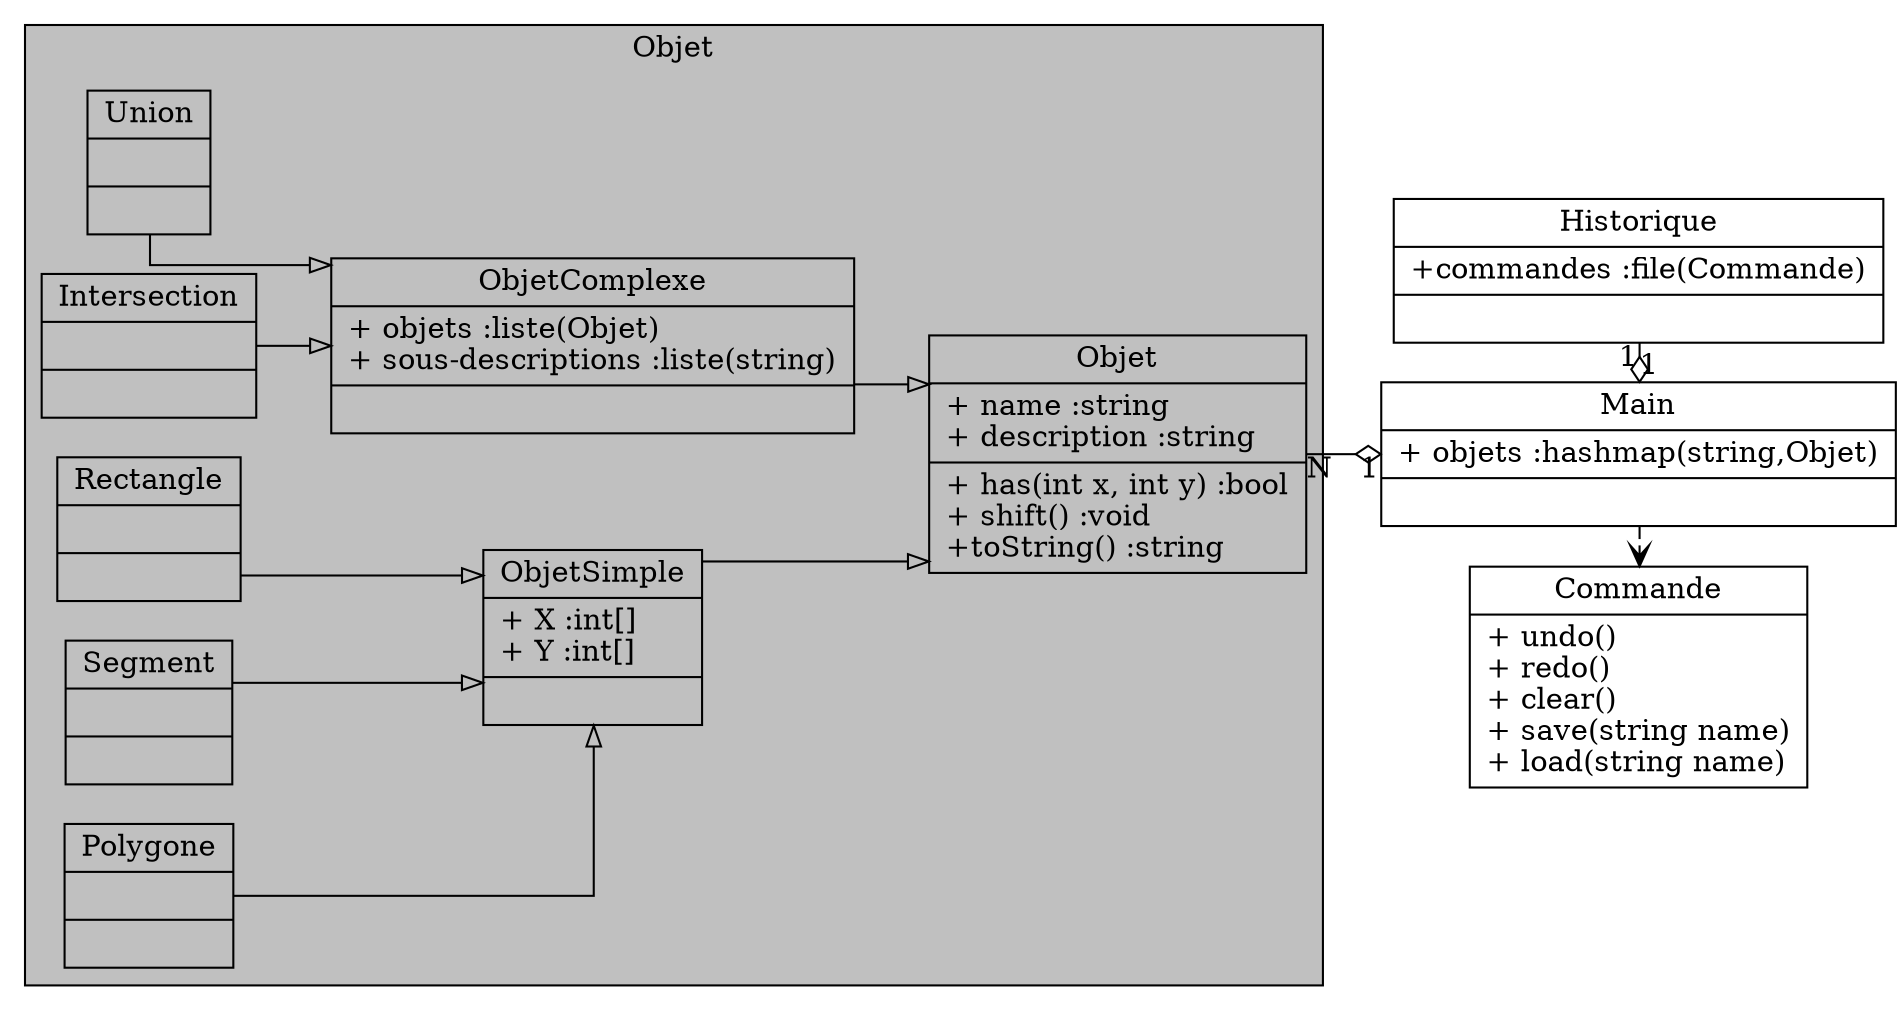 digraph diagramme {
    rankdir=LR;
    splines=ortho;
    /* Entities */
    subgraph cluster_Objet {
        label="Objet";
        style=filled;
        bgcolor=gray;
        "Objet" [label="Objet|+ name :string\l+ description :string\l|+ has(int x, int y) :bool\l+ shift() :void\l+toString() :string\l", shape="record"]
        "Union" [label="Union||", shape="record"]
        "Intersection" [label="Intersection||", shape="record"]
        "ObjetSimple" [label="ObjetSimple|+ X :int[]\l+ Y :int[]\l|",shape=record]
        "ObjetComplexe" [label="ObjetComplexe|+ objets :liste(Objet)\l+ sous-descriptions :liste(string)|",shape=record]
        "Rectangle" [label="Rectangle||", shape="record"]
        "Segment" [label="Segment||", shape="record"]
        "Polygone" [label="Polygone||",shape=record]
        rank = same {"Union", "Intersection", "Rectangle", "Segment"}
    }
    "Commande"  [label="Commande|+ undo()\l+ redo()\l+ clear()\l+ save(string name)\l+ load(string name)\l", shape="record"]
    "Historique" [label="Historique|+commandes :file(Commande)|", shape="record"]
    "Main" [label="Main|+ objets :hashmap(string,Objet)|", shape="record"]
    /* Relationships */
    rank = same {"Main", "Commande", "Historique"}
    "Union" -> "ObjetComplexe" [arrowhead=empty]
    "Intersection" -> "ObjetComplexe" [arrowhead=empty]
    "ObjetComplexe" -> "Objet" [arrowhead=empty]
    "Rectangle" -> "ObjetSimple" [arrowhead=empty]
    "Polygone" -> "ObjetSimple" [arrowhead=empty]
    "Segment" -> "ObjetSimple" [arrowhead=empty]
    "ObjetSimple" -> "Objet" [arrowhead=empty]
    "Objet" -> "Main" [arrowhead=ediamond, taillabel=N, headlabel=1]
    "Historique" -> "Main" [arrowhead=ediamond, taillabel=1, headlabel=1]
    "Main" -> "Commande" [arrowhead=vee, style=dashed]
}
